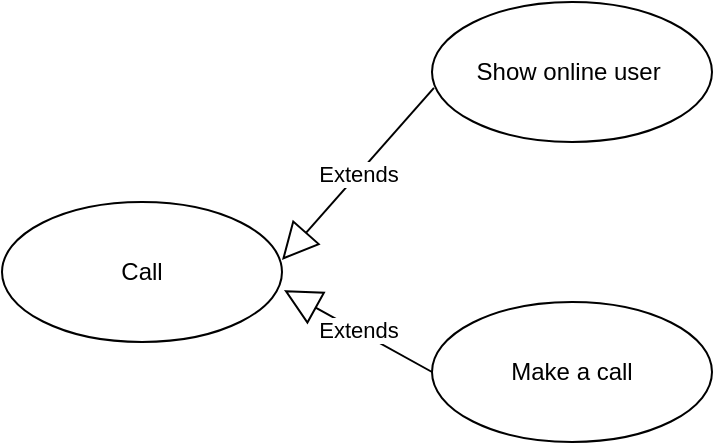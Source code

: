 <mxfile version="13.0.3" type="device"><diagram id="GHmRNkT8akUSeKiJzswt" name="Page-1"><mxGraphModel dx="852" dy="494" grid="1" gridSize="10" guides="1" tooltips="1" connect="1" arrows="1" fold="1" page="1" pageScale="1" pageWidth="850" pageHeight="1100" math="0" shadow="0"><root><mxCell id="0"/><mxCell id="1" parent="0"/><mxCell id="ssknsFNGPaycjR1p_cxL-1" value="Call" style="ellipse;whiteSpace=wrap;html=1;" vertex="1" parent="1"><mxGeometry x="70" y="200" width="140" height="70" as="geometry"/></mxCell><mxCell id="ssknsFNGPaycjR1p_cxL-2" value="Show online user&amp;nbsp;" style="ellipse;whiteSpace=wrap;html=1;" vertex="1" parent="1"><mxGeometry x="285" y="100" width="140" height="70" as="geometry"/></mxCell><mxCell id="ssknsFNGPaycjR1p_cxL-3" value="Make a call" style="ellipse;whiteSpace=wrap;html=1;" vertex="1" parent="1"><mxGeometry x="285" y="250" width="140" height="70" as="geometry"/></mxCell><mxCell id="ssknsFNGPaycjR1p_cxL-4" value="Extends" style="endArrow=block;endSize=16;endFill=0;html=1;exitX=0.007;exitY=0.614;exitDx=0;exitDy=0;exitPerimeter=0;entryX=1;entryY=0.414;entryDx=0;entryDy=0;entryPerimeter=0;" edge="1" parent="1" source="ssknsFNGPaycjR1p_cxL-2" target="ssknsFNGPaycjR1p_cxL-1"><mxGeometry width="160" relative="1" as="geometry"><mxPoint x="340" y="260" as="sourcePoint"/><mxPoint x="500" y="260" as="targetPoint"/></mxGeometry></mxCell><mxCell id="ssknsFNGPaycjR1p_cxL-5" value="Extends" style="endArrow=block;endSize=16;endFill=0;html=1;exitX=0;exitY=0.5;exitDx=0;exitDy=0;entryX=1.007;entryY=0.629;entryDx=0;entryDy=0;entryPerimeter=0;" edge="1" parent="1" source="ssknsFNGPaycjR1p_cxL-3" target="ssknsFNGPaycjR1p_cxL-1"><mxGeometry width="160" relative="1" as="geometry"><mxPoint x="340" y="260" as="sourcePoint"/><mxPoint x="500" y="260" as="targetPoint"/></mxGeometry></mxCell></root></mxGraphModel></diagram></mxfile>